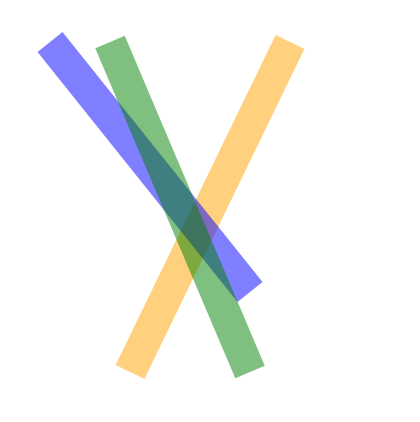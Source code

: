 {
  "$schema": "https://vega.github.io/schema/vega/v5.json",
  "description": "A scatterplot showing horsepower and miles per gallons for various cars.",
  "background": "white",
  "padding": 5,
  "width": 200,
  "height": 200,
  "style": "cell",
  "config": {"style": {"cell": {"stroke": "transparent"}}},
  "data": [{
    "name": "source_0",
    "values": [
      {"x": 140, "x2": 60, "y": 15, "y2": 180, "fill": "orange"},
      {"x": 20, "x2": 120, "y": 15, "y2": 140, "fill": "blue"},
      {"x": 50, "x2": 120, "y": 15, "y2": 180, "fill": "green"}
    ]
  }],
  "marks": [
    {
      "name": "marks",
      "type": "rule",
      "style": ["rule"],
      "from": {"data": "source_0"},
      "encode": {
        "update": {
          "strokeWidth": {"value": 16},
          "stroke": {"field": "fill"},
          "x": {"field": "x" },
          "x2": {"field": "x2"},
          "y": {"field": "y"},
          "y2": {"field": "y2"},
          "opacity": {"value": 0.5},
          "strokeCap": {"value": "butt"}
        }
      }
    }
  ],
  "scales": [
    {
      "name": "x",
      "type": "linear",
      "domain": [0, 100],
      "range": [0, {"signal": "width"}],
      "zero": true
    },
    {
      "name": "y",
      "type": "linear",
      "domain": [0, 100],
      "range": [{"signal": "height"}, 0],
      "zero": true
    }
  ]
}
